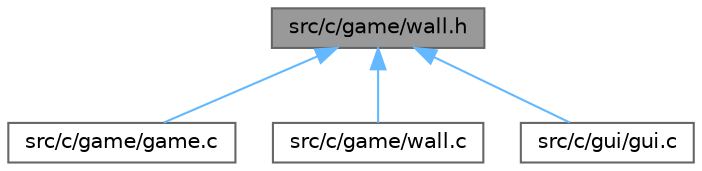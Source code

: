 digraph "src/c/game/wall.h"
{
 // LATEX_PDF_SIZE
  bgcolor="transparent";
  edge [fontname=Helvetica,fontsize=10,labelfontname=Helvetica,labelfontsize=10];
  node [fontname=Helvetica,fontsize=10,shape=box,height=0.2,width=0.4];
  Node1 [id="Node000001",label="src/c/game/wall.h",height=0.2,width=0.4,color="gray40", fillcolor="grey60", style="filled", fontcolor="black",tooltip=" "];
  Node1 -> Node2 [id="edge1_Node000001_Node000002",dir="back",color="steelblue1",style="solid",tooltip=" "];
  Node2 [id="Node000002",label="src/c/game/game.c",height=0.2,width=0.4,color="grey40", fillcolor="white", style="filled",URL="$game_8c.html",tooltip="ゲームプログラム"];
  Node1 -> Node3 [id="edge2_Node000001_Node000003",dir="back",color="steelblue1",style="solid",tooltip=" "];
  Node3 [id="Node000003",label="src/c/game/wall.c",height=0.2,width=0.4,color="grey40", fillcolor="white", style="filled",URL="$wall_8c.html",tooltip=" "];
  Node1 -> Node4 [id="edge3_Node000001_Node000004",dir="back",color="steelblue1",style="solid",tooltip=" "];
  Node4 [id="Node000004",label="src/c/gui/gui.c",height=0.2,width=0.4,color="grey40", fillcolor="white", style="filled",URL="$gui_8c.html",tooltip="guiを表示する"];
}
